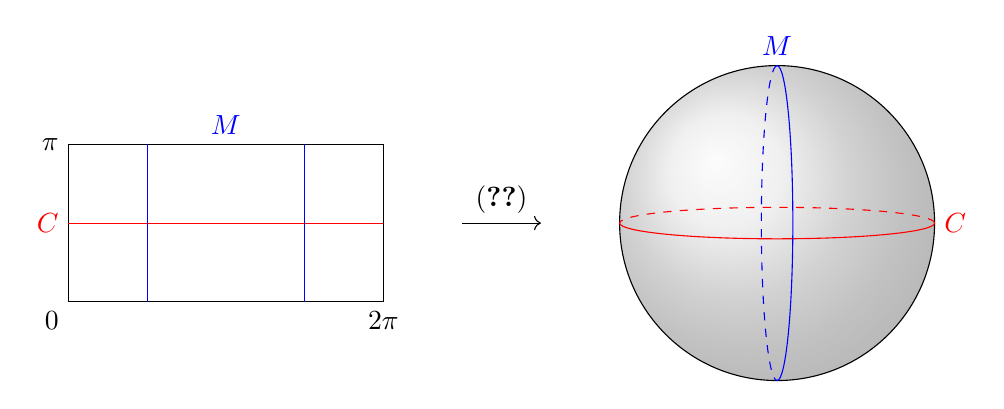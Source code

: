\begin{tikzpicture}[scale=2]
% Rechthoek
\draw (0,0) -- (2,0) -- (2,1) -- (0,1) -- cycle;
\draw (0,0) node [below left] {$0$};
\draw (2,0) node [below] {$2\pi$};
\draw (0,1) node [left] {$\pi$};
% Hoogtegraden op rechthoek
\draw[red] (0,0.5) -- (2,0.5);
\draw[red] (0,0.5) node [left] {$C$};
% Meridiaan op rechthoek
\draw[blue] (0.5,1) -- (0.5,0);
\draw[blue] (1.5,1) -- (1.5,0);
\draw[blue] (1,1) node [above] {$M$};

% Pijl
\draw [->] (2.5, 0.5) -- (3, 0.5);
\draw (2.75,0.5) node [above] {\eqref{eq:BorelPolar}};
% Bol
\shade[ball color = gray!40, opacity = 0.4] (4.5,0.5) circle (1);
\draw (4.5, 0.5) circle (1);
% Hoogtegraden op bol
\draw[red, dashed] (5.5, 0.5) arc (0:180:1 and 0.1);
\draw[red] (3.5, 0.5) arc (-180:0:1 and 0.1);
\draw[red] (5.5, 0.5) node [right] {$C$};

% Meridiaan op bol
\draw[blue, dashed, rotate around={90:(4.5, 1.5)}] (4.5, 1.5) arc (0:180:1 and 0.1);
\draw[blue, rotate around={90:(4.5, -0.5)}] (4.5, -0.5) arc (-180:0:1 and 0.1);
\draw[blue] (4.5, 1.5) node [above] {$M$};
\end{tikzpicture}